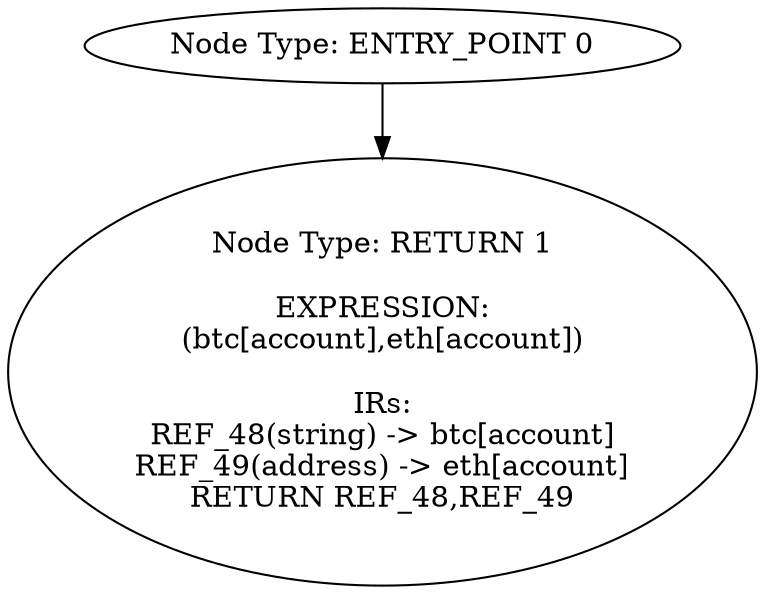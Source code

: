 digraph{
0[label="Node Type: ENTRY_POINT 0
"];
0->1;
1[label="Node Type: RETURN 1

EXPRESSION:
(btc[account],eth[account])

IRs:
REF_48(string) -> btc[account]
REF_49(address) -> eth[account]
RETURN REF_48,REF_49"];
}
